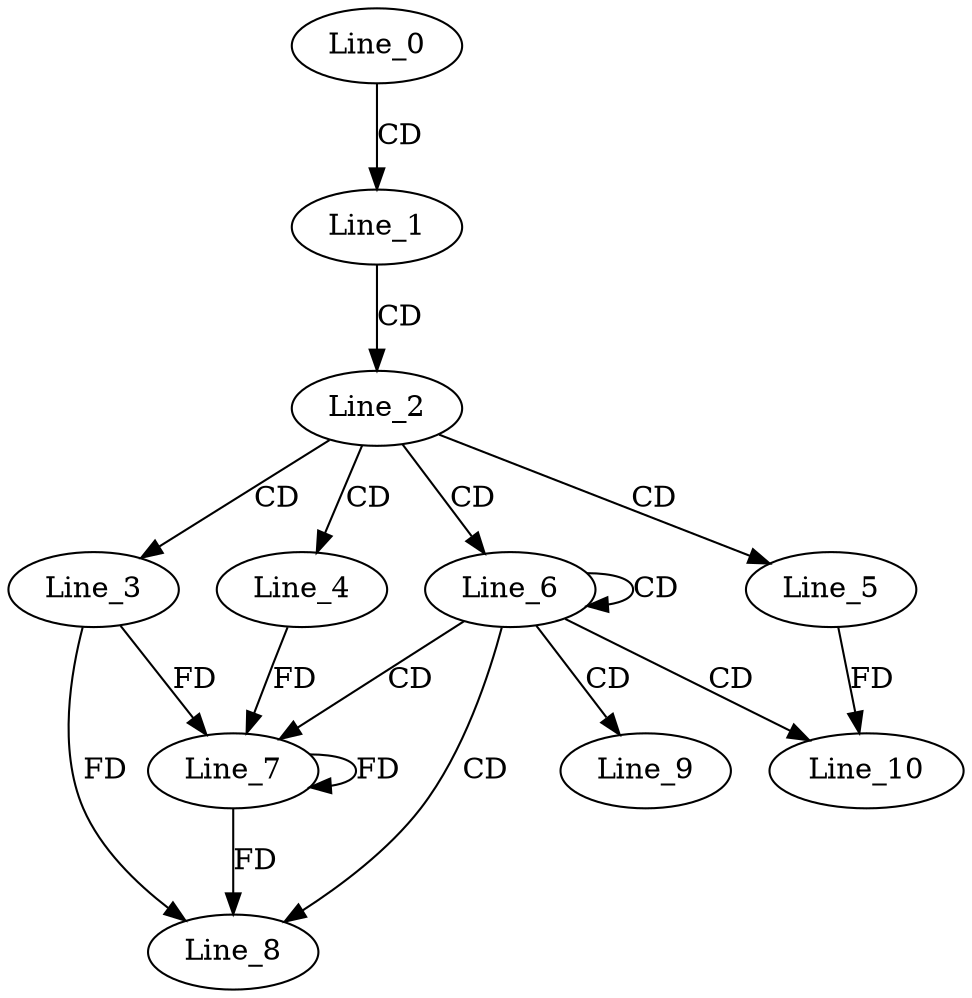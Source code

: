 digraph G {
  Line_0;
  Line_1;
  Line_2;
  Line_3;
  Line_4;
  Line_5;
  Line_6;
  Line_7;
  Line_7;
  Line_7;
  Line_8;
  Line_9;
  Line_10;
  Line_0 -> Line_1 [ label="CD" ];
  Line_1 -> Line_2 [ label="CD" ];
  Line_2 -> Line_3 [ label="CD" ];
  Line_2 -> Line_4 [ label="CD" ];
  Line_2 -> Line_5 [ label="CD" ];
  Line_2 -> Line_6 [ label="CD" ];
  Line_6 -> Line_6 [ label="CD" ];
  Line_6 -> Line_7 [ label="CD" ];
  Line_7 -> Line_7 [ label="FD" ];
  Line_3 -> Line_7 [ label="FD" ];
  Line_4 -> Line_7 [ label="FD" ];
  Line_6 -> Line_8 [ label="CD" ];
  Line_7 -> Line_8 [ label="FD" ];
  Line_3 -> Line_8 [ label="FD" ];
  Line_6 -> Line_9 [ label="CD" ];
  Line_6 -> Line_10 [ label="CD" ];
  Line_5 -> Line_10 [ label="FD" ];
}
